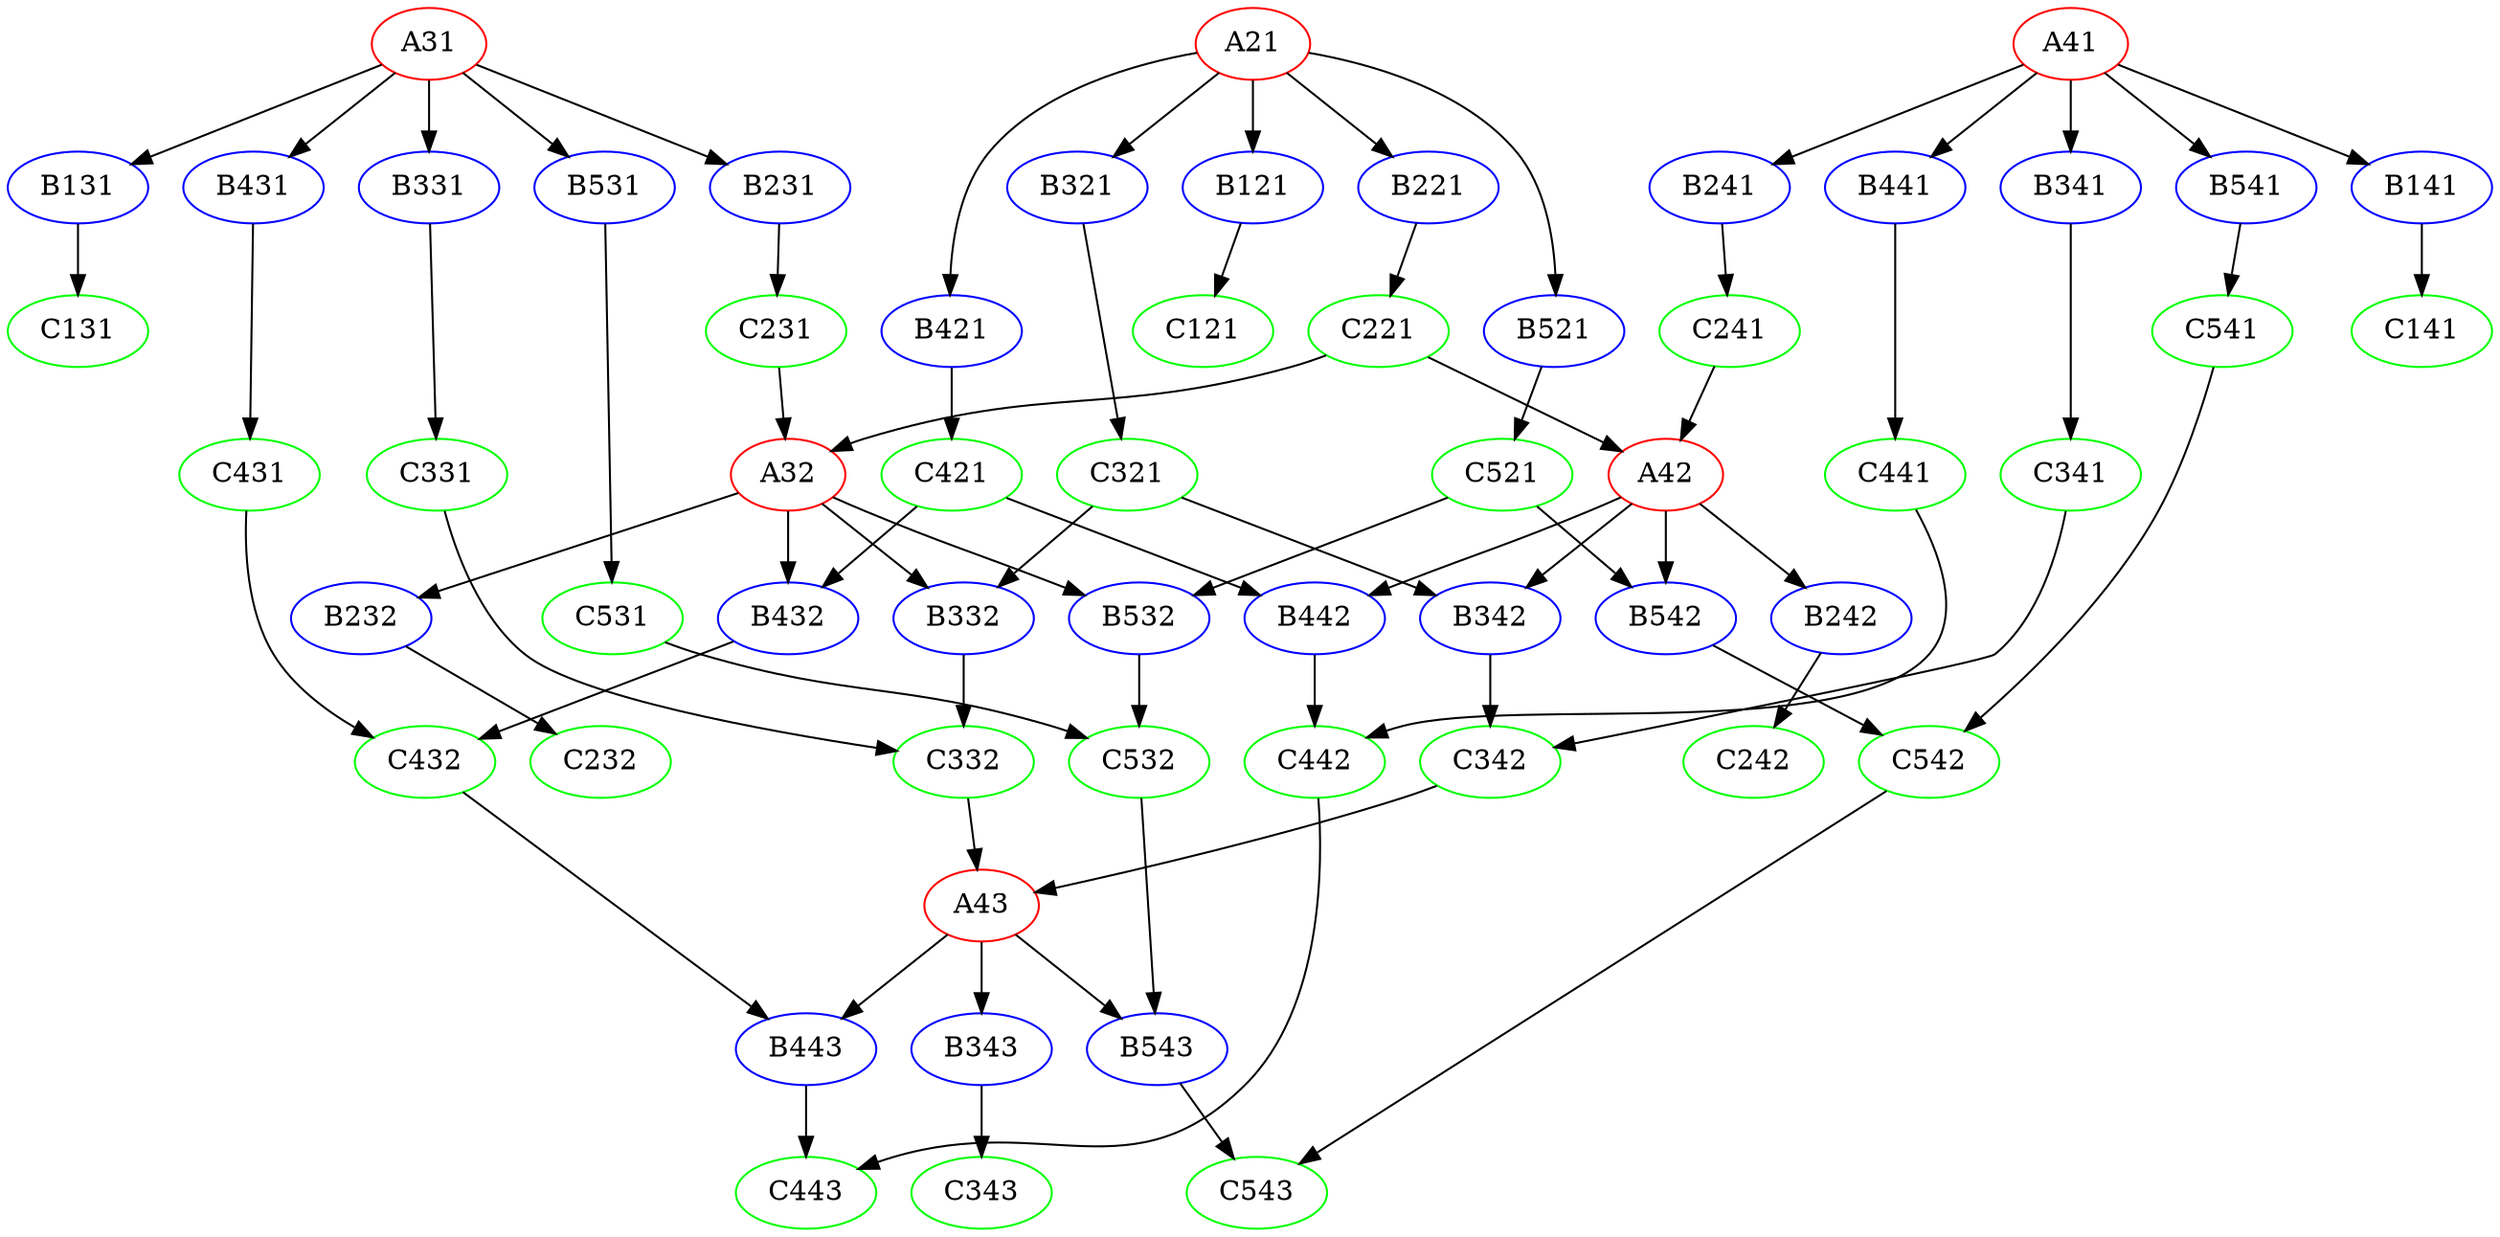 digraph gaussian_elimination_diekert {
	A21 [color=red]
	B121 [color=blue]
	C121 [color=green]
	A21 -> B121
	B121 -> C121
	B221 [color=blue]
	C221 [color=green]
	A21 -> B221
	B221 -> C221
	B321 [color=blue]
	C321 [color=green]
	A21 -> B321
	B321 -> C321
	B421 [color=blue]
	C421 [color=green]
	A21 -> B421
	B421 -> C421
	B521 [color=blue]
	C521 [color=green]
	A21 -> B521
	B521 -> C521
	A31 [color=red]
	B131 [color=blue]
	C131 [color=green]
	A31 -> B131
	B131 -> C131
	B231 [color=blue]
	C231 [color=green]
	A31 -> B231
	B231 -> C231
	B331 [color=blue]
	C331 [color=green]
	A31 -> B331
	B331 -> C331
	B431 [color=blue]
	C431 [color=green]
	A31 -> B431
	B431 -> C431
	B531 [color=blue]
	C531 [color=green]
	A31 -> B531
	B531 -> C531
	A41 [color=red]
	B141 [color=blue]
	C141 [color=green]
	A41 -> B141
	B141 -> C141
	B241 [color=blue]
	C241 [color=green]
	A41 -> B241
	B241 -> C241
	B341 [color=blue]
	C341 [color=green]
	A41 -> B341
	B341 -> C341
	B441 [color=blue]
	C441 [color=green]
	A41 -> B441
	B441 -> C441
	B541 [color=blue]
	C541 [color=green]
	A41 -> B541
	B541 -> C541
	A32 [color=red]
	B232 [color=blue]
	C232 [color=green]
	A32 -> B232
	B232 -> C232
	B332 [color=blue]
	C332 [color=green]
	A32 -> B332
	B332 -> C332
	B432 [color=blue]
	C432 [color=green]
	A32 -> B432
	B432 -> C432
	B532 [color=blue]
	C532 [color=green]
	A32 -> B532
	B532 -> C532
	A42 [color=red]
	B242 [color=blue]
	C242 [color=green]
	A42 -> B242
	B242 -> C242
	B342 [color=blue]
	C342 [color=green]
	A42 -> B342
	B342 -> C342
	B442 [color=blue]
	C442 [color=green]
	A42 -> B442
	B442 -> C442
	B542 [color=blue]
	C542 [color=green]
	A42 -> B542
	B542 -> C542
	A43 [color=red]
	B343 [color=blue]
	C343 [color=green]
	A43 -> B343
	B343 -> C343
	B443 [color=blue]
	C443 [color=green]
	A43 -> B443
	B443 -> C443
	B543 [color=blue]
	C543 [color=green]
	A43 -> B543
	B543 -> C543
	C221 -> A32
	C221 -> A42
	C231 -> A32
	C241 -> A42
	C332 -> A43
	C342 -> A43
	C321 -> B332
	C321 -> B342
	C421 -> B432
	C421 -> B442
	C521 -> B532
	C521 -> B542
	C432 -> B443
	C532 -> B543
	C331 -> C332
	C431 -> C432
	C531 -> C532
	C341 -> C342
	C441 -> C442
	C541 -> C542
	C442 -> C443
	C542 -> C543
}
